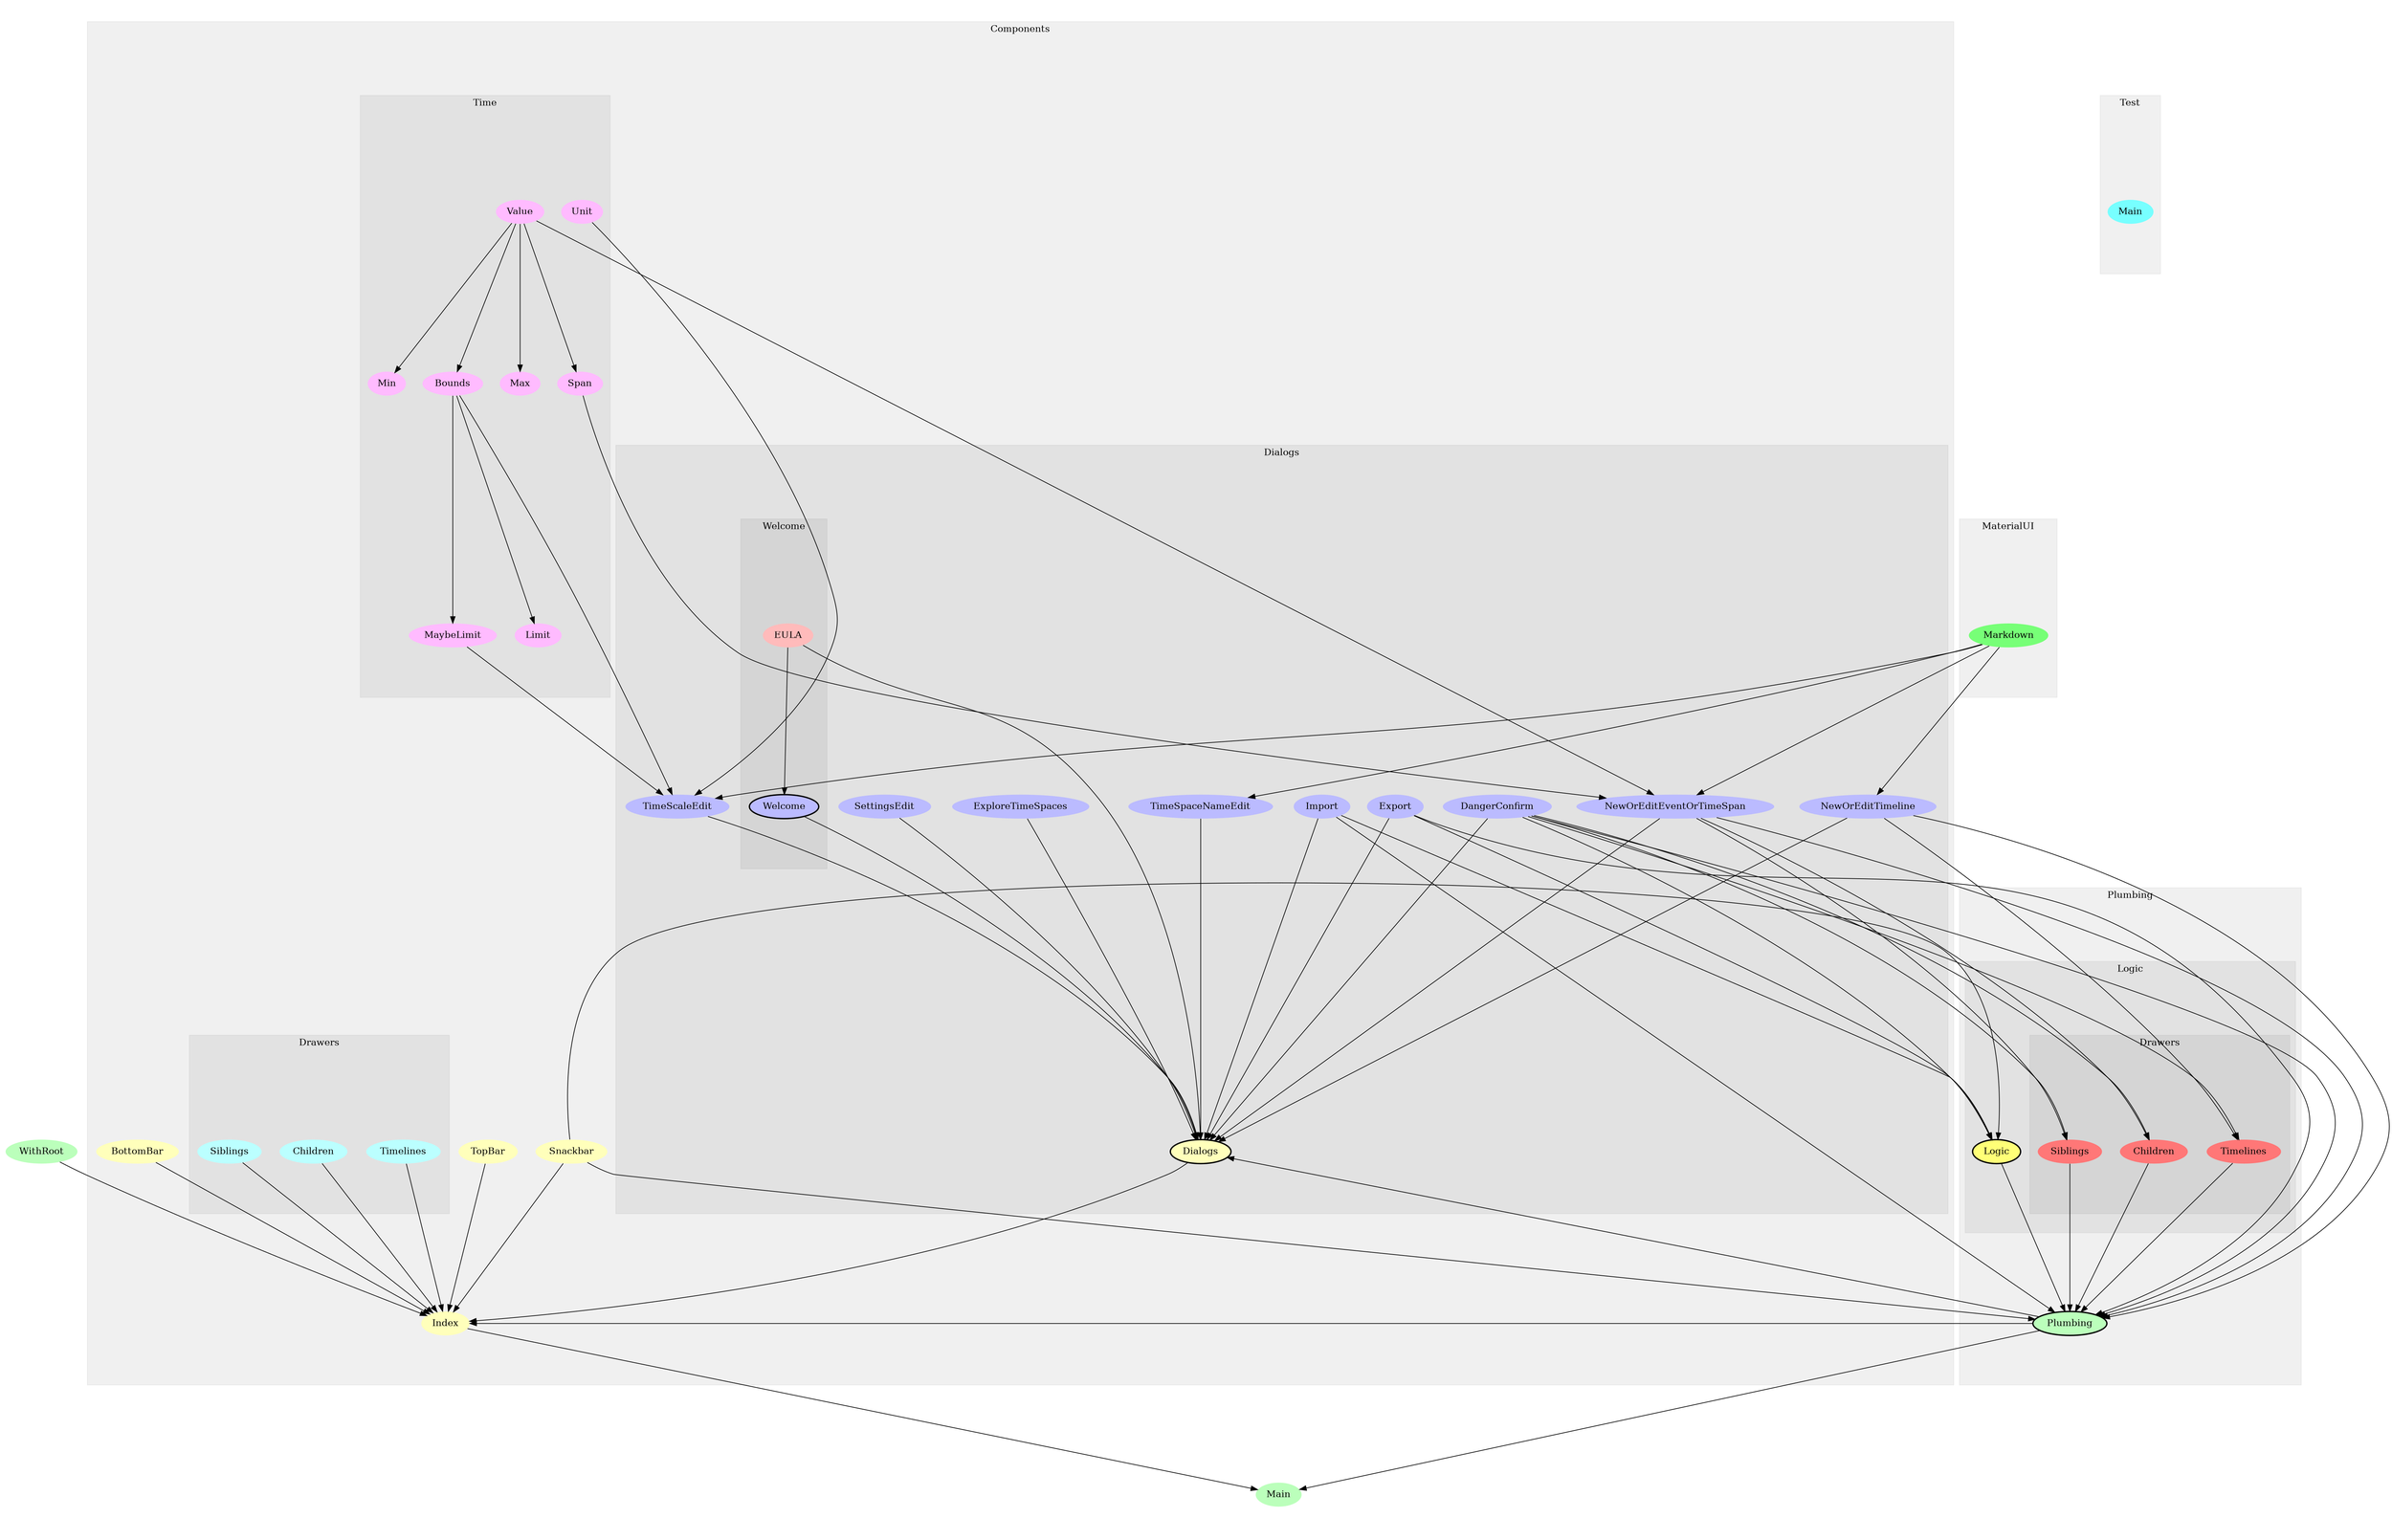 digraph Modules {
size="48,32";
ratio="fill";
u6[label="WithRoot",style="filled",fillcolor="#bbffbb",penwidth="0"];
u34[label="Main",style="filled",fillcolor="#bbffbb",penwidth="0"];
subgraph cluster_0 {
label="Components";
color="#0000000F";
style="filled";
u19[label="Snackbar",style="filled",fillcolor="#ffffbb",penwidth="0"];
u20[label="BottomBar",style="filled",fillcolor="#ffffbb",penwidth="0"];
u21[label="TopBar",style="filled",fillcolor="#ffffbb",penwidth="0"];
u22[label="Index",style="filled",fillcolor="#ffffbb",penwidth="0"];
subgraph cluster_1 {
label="Dialogs";
color="#0000000F";
style="filled";
u7[label="Dialogs",style="filled,bold",fillcolor="#ffffbb"];
u23[label="TimeSpaceNameEdit",style="filled",fillcolor="#bbbbff",penwidth="0"];
u24[label="TimeScaleEdit",style="filled",fillcolor="#bbbbff",penwidth="0"];
u25[label="Import",style="filled",fillcolor="#bbbbff",penwidth="0"];
u26[label="NewOrEditEventOrTimeSpan",style="filled",fillcolor="#bbbbff",penwidth="0"];
u27[label="NewOrEditTimeline",style="filled",fillcolor="#bbbbff",penwidth="0"];
u28[label="ExploreTimeSpaces",style="filled",fillcolor="#bbbbff",penwidth="0"];
u30[label="Export",style="filled",fillcolor="#bbbbff",penwidth="0"];
u31[label="SettingsEdit",style="filled",fillcolor="#bbbbff",penwidth="0"];
u32[label="DangerConfirm",style="filled",fillcolor="#bbbbff",penwidth="0"];
subgraph cluster_2 {
label="Welcome";
color="#0000000F";
style="filled";
u29[label="Welcome",style="filled,bold",fillcolor="#bbbbff"];
u33[label="EULA",style="filled",fillcolor="#ffbbbb",penwidth="0"];

}

}
subgraph cluster_3 {
label="Drawers";
color="#0000000F";
style="filled";
u8[label="Siblings",style="filled",fillcolor="#bbffff",penwidth="0"];
u9[label="Timelines",style="filled",fillcolor="#bbffff",penwidth="0"];
u10[label="Children",style="filled",fillcolor="#bbffff",penwidth="0"];

}
subgraph cluster_4 {
label="Time";
color="#0000000F";
style="filled";
u11[label="Min",style="filled",fillcolor="#ffbbff",penwidth="0"];
u12[label="Unit",style="filled",fillcolor="#ffbbff",penwidth="0"];
u13[label="MaybeLimit",style="filled",fillcolor="#ffbbff",penwidth="0"];
u14[label="Limit",style="filled",fillcolor="#ffbbff",penwidth="0"];
u15[label="Value",style="filled",fillcolor="#ffbbff",penwidth="0"];
u16[label="Bounds",style="filled",fillcolor="#ffbbff",penwidth="0"];
u17[label="Max",style="filled",fillcolor="#ffbbff",penwidth="0"];
u18[label="Span",style="filled",fillcolor="#ffbbff",penwidth="0"];

}

}
subgraph cluster_5 {
label="MaterialUI";
color="#0000000F";
style="filled";
u5[label="Markdown",style="filled",fillcolor="#77ff77",penwidth="0"];

}
subgraph cluster_6 {
label="Plumbing";
color="#0000000F";
style="filled";
u0[label="Plumbing",style="filled,bold",fillcolor="#bbffbb"];
subgraph cluster_7 {
label="Logic";
color="#0000000F";
style="filled";
u4[label="Logic",style="filled,bold",fillcolor="#ffff77"];
subgraph cluster_8 {
label="Drawers";
color="#0000000F";
style="filled";
u1[label="Siblings",style="filled",fillcolor="#ff7777",penwidth="0"];
u2[label="Timelines",style="filled",fillcolor="#ff7777",penwidth="0"];
u3[label="Children",style="filled",fillcolor="#ff7777",penwidth="0"];

}

}

}
subgraph cluster_9 {
label="Test";
color="#0000000F";
style="filled";
u35[label="Main",style="filled",fillcolor="#77ffff",penwidth="0"];

}
u1 -> u0;
u2 -> u0;
u3 -> u0;
u4 -> u0;
u19 -> u0;
u25 -> u0;
u26 -> u0;
u27 -> u0;
u30 -> u0;
u32 -> u0;
u26 -> u1;
u32 -> u1;
u27 -> u2;
u32 -> u2;
u26 -> u3;
u32 -> u3;
u19 -> u4;
u25 -> u4;
u30 -> u4;
u32 -> u4;
u0 -> u7;
u23 -> u7;
u24 -> u7;
u25 -> u7;
u26 -> u7;
u27 -> u7;
u28 -> u7;
u29 -> u7;
u30 -> u7;
u31 -> u7;
u32 -> u7;
u33 -> u7;
u15 -> u11;
u16 -> u13;
u16 -> u14;
u15 -> u16;
u15 -> u17;
u15 -> u18;
u0 -> u22;
u6 -> u22;
u7 -> u22;
u8 -> u22;
u9 -> u22;
u10 -> u22;
u19 -> u22;
u20 -> u22;
u21 -> u22;
u5 -> u23;
u5 -> u24;
u12 -> u24;
u13 -> u24;
u16 -> u24;
u5 -> u26;
u15 -> u26;
u18 -> u26;
u5 -> u27;
u33 -> u29;
u0 -> u34;
u22 -> u34;

}
